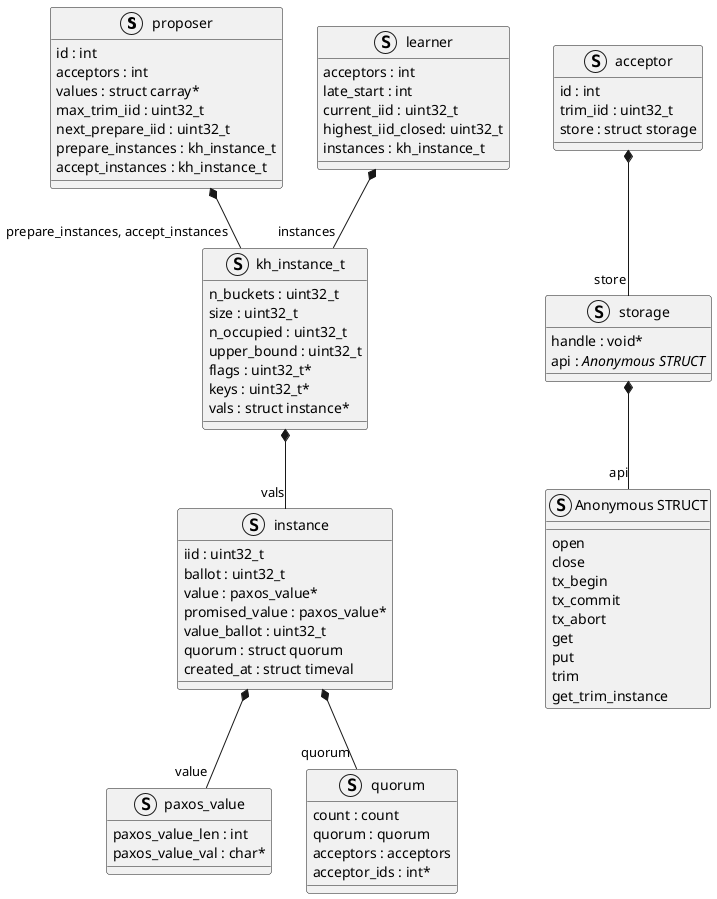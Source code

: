 @startuml roles

' online plantuml server : https://www.plantuml.com/plantuml/uml/

struct proposer {
    {field} id : int
    {field} acceptors : int
    {field} values : struct carray*
    {field} max_trim_iid : uint32_t
    {field} next_prepare_iid : uint32_t
    {field} prepare_instances : kh_instance_t
    {field} accept_instances : kh_instance_t
}

struct kh_instance_t {
    {field} n_buckets : uint32_t
    {field} size : uint32_t
    {field} n_occupied : uint32_t
    {field} upper_bound : uint32_t
    {field} flags : uint32_t*
    {field} keys : uint32_t*
    {field} vals : struct instance*
}

struct instance
{
    {field} iid : uint32_t
    {field} ballot : uint32_t
    {field} value : paxos_value*
    {field} promised_value : paxos_value*
    {field} value_ballot : uint32_t
    {field} quorum : struct quorum
    {field} created_at : struct timeval
}

proposer *-- "prepare_instances, accept_instances" kh_instance_t
kh_instance_t *-- "vals" instance

' paxos_value
struct paxos_value {
    {field} paxos_value_len : int
    {field} paxos_value_val : char*
}

instance *-- "value" paxos_value

' struct quorum
struct quorum {
    {field} count : count
    {field} quorum : quorum
    {field} acceptors : acceptors
    {field} acceptor_ids : int*
}

instance *-- "quorum" quorum

' learner
struct learner {
    {field} acceptors : int
    {field} late_start : int
    {field} current_iid : uint32_t
    {field} highest_iid_closed: uint32_t
    {field} instances : kh_instance_t
}

learner *-- "instances" kh_instance_t

struct acceptor 
{
    {field} id : int
    {field} trim_iid : uint32_t
    {field} store : struct storage
}

struct storage {
    {field} handle : void*
    {field} api : //Anonymous STRUCT//
}

acceptor *-- "store" storage

struct "Anonymous STRUCT" {
    {method} open
    {method} close
    {method} tx_begin
    {method} tx_commit
    {method} tx_abort
    {method} get
    {method} put
    {method} trim
    {method} get_trim_instance
}

storage *-- "api" "Anonymous STRUCT"



@enduml

